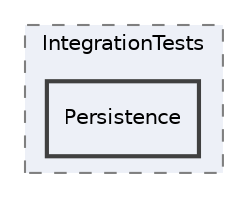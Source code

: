 digraph "Tests/Editor/UAS-UnitTests-Editor/IntegrationTests/Persistence"
{
 // LATEX_PDF_SIZE
  edge [fontname="Helvetica",fontsize="10",labelfontname="Helvetica",labelfontsize="10"];
  node [fontname="Helvetica",fontsize="10",shape=record];
  compound=true
  subgraph clusterdir_45f375841b5006b00cddd6b2b76ab44c {
    graph [ bgcolor="#edf0f7", pencolor="grey50", style="filled,dashed,", label="IntegrationTests", fontname="Helvetica", fontsize="10", URL="dir_45f375841b5006b00cddd6b2b76ab44c.html"]
  dir_a39dec080179627a9548d108bd680a24 [shape=box, label="Persistence", style="filled,bold,", fillcolor="#edf0f7", color="grey25", URL="dir_a39dec080179627a9548d108bd680a24.html"];
  }
}
